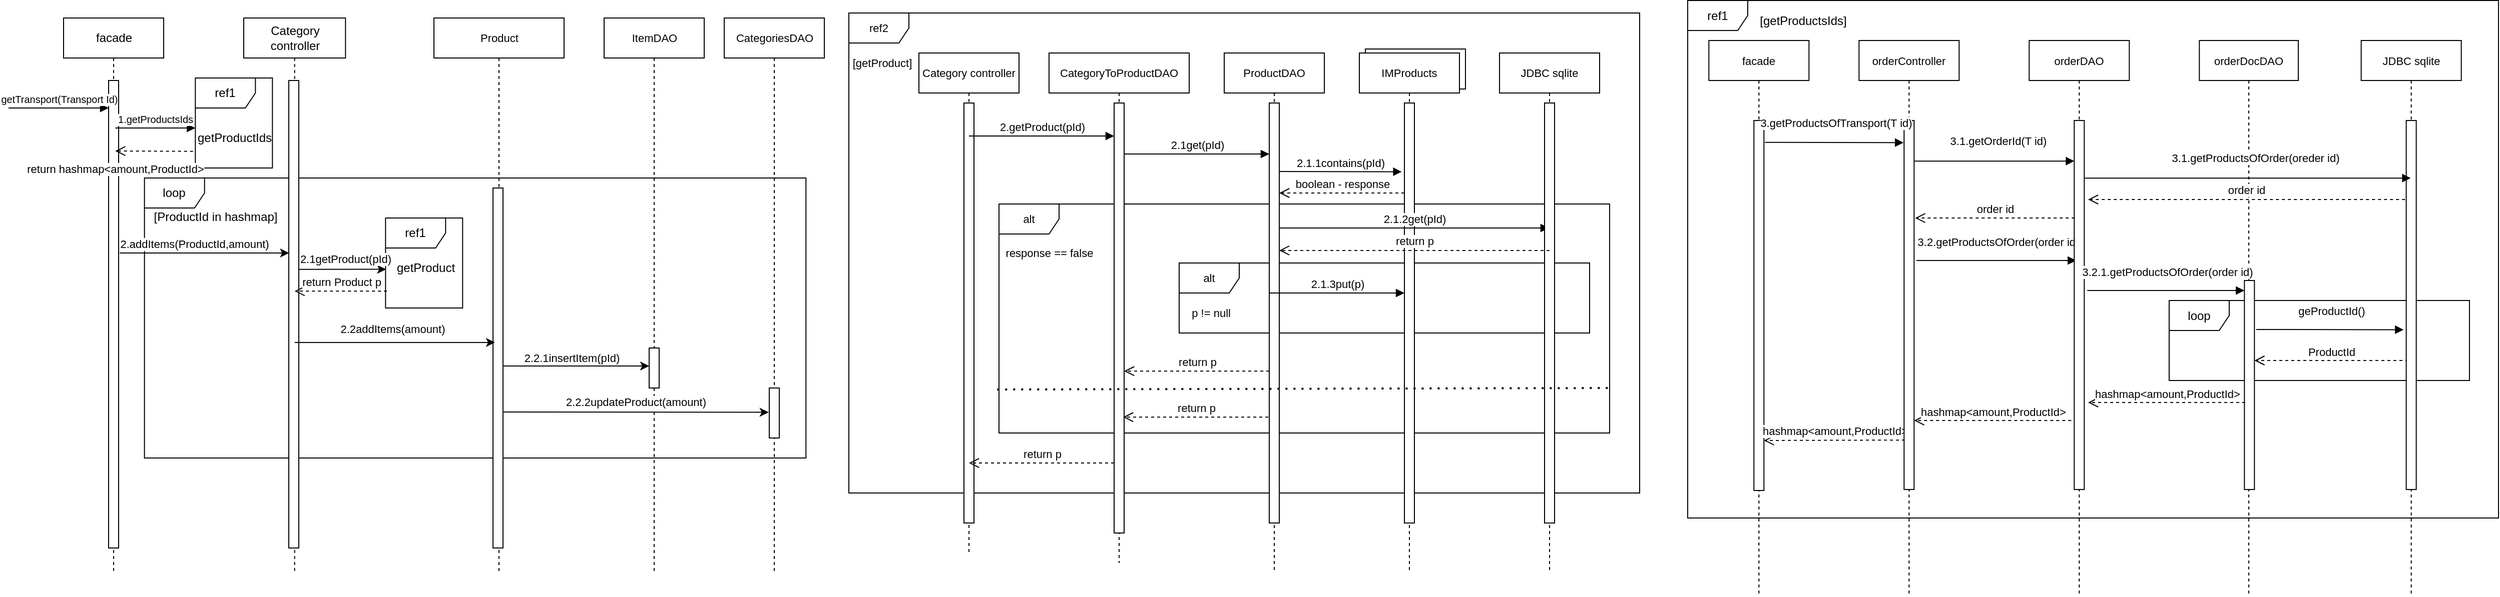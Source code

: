 <mxfile version="18.0.6" type="device"><diagram id="UIoiNrkgvofZp8N54wWf" name="Page-1"><mxGraphModel dx="1826" dy="-1284" grid="1" gridSize="10" guides="1" tooltips="1" connect="1" arrows="1" fold="1" page="1" pageScale="1" pageWidth="850" pageHeight="1100" math="0" shadow="0"><root><mxCell id="0"/><mxCell id="1" parent="0"/><mxCell id="osj5FX9UXppX_0ojjCiP-1" value="loop" style="shape=umlFrame;whiteSpace=wrap;html=1;" parent="1" vertex="1"><mxGeometry x="168.33" y="2500" width="660.83" height="280" as="geometry"/></mxCell><mxCell id="osj5FX9UXppX_0ojjCiP-2" value="ref1" style="shape=umlFrame;whiteSpace=wrap;html=1;" parent="1" vertex="1"><mxGeometry x="409.16" y="2540" width="77" height="90" as="geometry"/></mxCell><mxCell id="osj5FX9UXppX_0ojjCiP-3" value="Category controller" style="shape=umlLifeline;perimeter=lifelinePerimeter;whiteSpace=wrap;html=1;container=1;collapsible=0;recursiveResize=0;outlineConnect=0;" parent="1" vertex="1"><mxGeometry x="267.5" y="2340" width="101.66" height="555" as="geometry"/></mxCell><mxCell id="osj5FX9UXppX_0ojjCiP-4" value="" style="html=1;points=[];perimeter=orthogonalPerimeter;fontSize=10;fillColor=default;" parent="osj5FX9UXppX_0ojjCiP-3" vertex="1"><mxGeometry x="45" y="62.5" width="10" height="467.5" as="geometry"/></mxCell><mxCell id="osj5FX9UXppX_0ojjCiP-5" value="[ProductId in hashmap]" style="text;html=1;resizable=0;autosize=1;align=center;verticalAlign=middle;points=[];fillColor=none;strokeColor=none;rounded=0;" parent="osj5FX9UXppX_0ojjCiP-3" vertex="1"><mxGeometry x="-98.34" y="189" width="140" height="20" as="geometry"/></mxCell><mxCell id="osj5FX9UXppX_0ojjCiP-6" value="ref1" style="shape=umlFrame;whiteSpace=wrap;html=1;" parent="1" vertex="1"><mxGeometry x="1710" y="2322.5" width="810" height="517.5" as="geometry"/></mxCell><mxCell id="osj5FX9UXppX_0ojjCiP-7" value="orderDocDAO" style="shape=umlLifeline;perimeter=lifelinePerimeter;whiteSpace=wrap;html=1;container=1;collapsible=0;recursiveResize=0;outlineConnect=0;fontSize=11;fillColor=default;" parent="1" vertex="1"><mxGeometry x="2221.17" y="2362.5" width="98.83" height="555" as="geometry"/></mxCell><mxCell id="osj5FX9UXppX_0ojjCiP-8" value="loop" style="shape=umlFrame;whiteSpace=wrap;html=1;" parent="osj5FX9UXppX_0ojjCiP-7" vertex="1"><mxGeometry x="-30.17" y="260" width="300" height="80" as="geometry"/></mxCell><mxCell id="osj5FX9UXppX_0ojjCiP-9" value="" style="html=1;points=[];perimeter=orthogonalPerimeter;fontSize=10;fillColor=default;" parent="osj5FX9UXppX_0ojjCiP-7" vertex="1"><mxGeometry x="45" y="240" width="10" height="209" as="geometry"/></mxCell><mxCell id="osj5FX9UXppX_0ojjCiP-10" value="geProductId()" style="html=1;verticalAlign=bottom;endArrow=block;rounded=0;fontSize=11;entryX=-0.263;entryY=0.548;entryDx=0;entryDy=0;entryPerimeter=0;" parent="osj5FX9UXppX_0ojjCiP-7" edge="1"><mxGeometry x="0.021" y="10" width="80" relative="1" as="geometry"><mxPoint x="56.83" y="289" as="sourcePoint"/><mxPoint x="204.03" y="289.212" as="targetPoint"/><mxPoint as="offset"/></mxGeometry></mxCell><mxCell id="osj5FX9UXppX_0ojjCiP-11" value="ProductId" style="html=1;verticalAlign=bottom;endArrow=open;dashed=1;endSize=8;rounded=0;" parent="osj5FX9UXppX_0ojjCiP-7" target="osj5FX9UXppX_0ojjCiP-9" edge="1"><mxGeometry relative="1" as="geometry"><mxPoint x="208.83" y="320" as="sourcePoint"/><mxPoint x="78.83" y="320" as="targetPoint"/></mxGeometry></mxCell><mxCell id="osj5FX9UXppX_0ojjCiP-12" value="ref2" style="shape=umlFrame;whiteSpace=wrap;html=1;fontSize=11;" parent="1" vertex="1"><mxGeometry x="872" y="2335" width="790" height="480" as="geometry"/></mxCell><mxCell id="osj5FX9UXppX_0ojjCiP-13" value="alt" style="shape=umlFrame;whiteSpace=wrap;html=1;fontSize=11;" parent="1" vertex="1"><mxGeometry x="1022" y="2526" width="610" height="229" as="geometry"/></mxCell><mxCell id="osj5FX9UXppX_0ojjCiP-14" value="alt" style="shape=umlFrame;whiteSpace=wrap;html=1;fontSize=11;" parent="1" vertex="1"><mxGeometry x="1202" y="2585" width="410" height="70" as="geometry"/></mxCell><mxCell id="osj5FX9UXppX_0ojjCiP-15" value="" style="html=1;fontSize=11;" parent="1" vertex="1"><mxGeometry x="1388" y="2371" width="100" height="40" as="geometry"/></mxCell><mxCell id="osj5FX9UXppX_0ojjCiP-16" value="IMProducts" style="shape=umlLifeline;perimeter=lifelinePerimeter;whiteSpace=wrap;html=1;container=1;collapsible=0;recursiveResize=0;outlineConnect=0;fontSize=11;" parent="1" vertex="1"><mxGeometry x="1382" y="2375" width="100" height="520" as="geometry"/></mxCell><mxCell id="osj5FX9UXppX_0ojjCiP-17" value="2.1.1contains(pId)" style="html=1;verticalAlign=bottom;endArrow=block;rounded=0;fontSize=11;entryX=-0.267;entryY=0.365;entryDx=0;entryDy=0;entryPerimeter=0;" parent="osj5FX9UXppX_0ojjCiP-16" edge="1"><mxGeometry width="80" relative="1" as="geometry"><mxPoint x="-80.0" y="118.44" as="sourcePoint"/><mxPoint x="42.33" y="118.74" as="targetPoint"/></mxGeometry></mxCell><mxCell id="osj5FX9UXppX_0ojjCiP-18" value="boolean - response" style="html=1;verticalAlign=bottom;endArrow=open;dashed=1;endSize=8;rounded=0;fontSize=11;" parent="osj5FX9UXppX_0ojjCiP-16" target="osj5FX9UXppX_0ojjCiP-38" edge="1"><mxGeometry relative="1" as="geometry"><mxPoint x="45" y="140" as="sourcePoint"/><mxPoint x="-35" y="140" as="targetPoint"/></mxGeometry></mxCell><mxCell id="osj5FX9UXppX_0ojjCiP-19" value="" style="html=1;points=[];perimeter=orthogonalPerimeter;fontSize=11;" parent="1" vertex="1"><mxGeometry x="1427" y="2425" width="10" height="420" as="geometry"/></mxCell><mxCell id="osj5FX9UXppX_0ojjCiP-20" value="facade" style="shape=umlLifeline;perimeter=lifelinePerimeter;whiteSpace=wrap;html=1;container=1;collapsible=0;recursiveResize=0;outlineConnect=0;" parent="1" vertex="1"><mxGeometry x="87.5" y="2340" width="100" height="555" as="geometry"/></mxCell><mxCell id="osj5FX9UXppX_0ojjCiP-21" value="" style="html=1;points=[];perimeter=orthogonalPerimeter;fontSize=10;fillColor=default;" parent="osj5FX9UXppX_0ojjCiP-20" vertex="1"><mxGeometry x="45" y="62.5" width="10" height="467.5" as="geometry"/></mxCell><mxCell id="osj5FX9UXppX_0ojjCiP-22" value="getTransport(Transport Id)" style="html=1;verticalAlign=bottom;endArrow=block;rounded=0;fontSize=10;" parent="osj5FX9UXppX_0ojjCiP-20" edge="1"><mxGeometry width="80" relative="1" as="geometry"><mxPoint x="-55" y="90" as="sourcePoint"/><mxPoint x="45" y="90" as="targetPoint"/><Array as="points"><mxPoint x="-20" y="90"/></Array></mxGeometry></mxCell><mxCell id="osj5FX9UXppX_0ojjCiP-23" value="Product" style="shape=umlLifeline;perimeter=lifelinePerimeter;whiteSpace=wrap;html=1;container=1;collapsible=0;recursiveResize=0;outlineConnect=0;fontSize=11;fillColor=default;" parent="1" vertex="1"><mxGeometry x="457.5" y="2340" width="130" height="555" as="geometry"/></mxCell><mxCell id="osj5FX9UXppX_0ojjCiP-24" value="" style="html=1;points=[];perimeter=orthogonalPerimeter;fontSize=10;fillColor=default;" parent="osj5FX9UXppX_0ojjCiP-23" vertex="1"><mxGeometry x="59" y="170" width="10" height="360" as="geometry"/></mxCell><mxCell id="osj5FX9UXppX_0ojjCiP-25" value="CategoriesDAO" style="shape=umlLifeline;perimeter=lifelinePerimeter;whiteSpace=wrap;html=1;container=1;collapsible=0;recursiveResize=0;outlineConnect=0;fontSize=11;fillColor=default;" parent="1" vertex="1"><mxGeometry x="747.5" y="2340" width="100" height="555" as="geometry"/></mxCell><mxCell id="osj5FX9UXppX_0ojjCiP-26" value="" style="html=1;points=[];perimeter=orthogonalPerimeter;fontSize=10;fillColor=default;" parent="osj5FX9UXppX_0ojjCiP-25" vertex="1"><mxGeometry x="45" y="370" width="10" height="50" as="geometry"/></mxCell><mxCell id="osj5FX9UXppX_0ojjCiP-27" value="ItemDAO" style="shape=umlLifeline;perimeter=lifelinePerimeter;whiteSpace=wrap;html=1;container=1;collapsible=0;recursiveResize=0;outlineConnect=0;fontSize=11;fillColor=default;" parent="1" vertex="1"><mxGeometry x="627.5" y="2340" width="100" height="555" as="geometry"/></mxCell><mxCell id="osj5FX9UXppX_0ojjCiP-28" value="" style="html=1;points=[];perimeter=orthogonalPerimeter;fontSize=10;fillColor=default;" parent="osj5FX9UXppX_0ojjCiP-27" vertex="1"><mxGeometry x="45" y="330" width="10" height="40" as="geometry"/></mxCell><mxCell id="osj5FX9UXppX_0ojjCiP-29" value="getProduct" style="text;html=1;resizable=0;autosize=1;align=center;verticalAlign=middle;points=[];fillColor=none;strokeColor=none;rounded=0;" parent="1" vertex="1"><mxGeometry x="414.16" y="2580" width="70" height="20" as="geometry"/></mxCell><mxCell id="osj5FX9UXppX_0ojjCiP-30" value="Category controller" style="shape=umlLifeline;perimeter=lifelinePerimeter;whiteSpace=wrap;html=1;container=1;collapsible=0;recursiveResize=0;outlineConnect=0;fontSize=11;" parent="1" vertex="1"><mxGeometry x="942" y="2375" width="100" height="500" as="geometry"/></mxCell><mxCell id="osj5FX9UXppX_0ojjCiP-31" value="ProductDAO" style="shape=umlLifeline;perimeter=lifelinePerimeter;whiteSpace=wrap;html=1;container=1;collapsible=0;recursiveResize=0;outlineConnect=0;fontSize=11;" parent="1" vertex="1"><mxGeometry x="1247" y="2375" width="100" height="520" as="geometry"/></mxCell><mxCell id="osj5FX9UXppX_0ojjCiP-32" value="2.1.2get(pId)" style="html=1;verticalAlign=bottom;endArrow=block;rounded=0;fontSize=11;" parent="osj5FX9UXppX_0ojjCiP-31" target="osj5FX9UXppX_0ojjCiP-41" edge="1"><mxGeometry width="80" relative="1" as="geometry"><mxPoint x="55.0" y="175" as="sourcePoint"/><mxPoint x="177.33" y="175.3" as="targetPoint"/></mxGeometry></mxCell><mxCell id="osj5FX9UXppX_0ojjCiP-33" value="CategoryToProductDAO" style="shape=umlLifeline;perimeter=lifelinePerimeter;whiteSpace=wrap;html=1;container=1;collapsible=0;recursiveResize=0;outlineConnect=0;fontSize=11;" parent="1" vertex="1"><mxGeometry x="1072" y="2375" width="140" height="510" as="geometry"/></mxCell><mxCell id="osj5FX9UXppX_0ojjCiP-34" value="response == false" style="text;html=1;resizable=0;autosize=1;align=center;verticalAlign=middle;points=[];fillColor=none;strokeColor=none;rounded=0;fontSize=11;" parent="osj5FX9UXppX_0ojjCiP-33" vertex="1"><mxGeometry x="-50" y="190" width="100" height="20" as="geometry"/></mxCell><mxCell id="osj5FX9UXppX_0ojjCiP-35" value="[getProduct]" style="text;html=1;resizable=0;autosize=1;align=center;verticalAlign=middle;points=[];fillColor=none;strokeColor=none;rounded=0;fontSize=11;" parent="1" vertex="1"><mxGeometry x="870" y="2375" width="70" height="20" as="geometry"/></mxCell><mxCell id="osj5FX9UXppX_0ojjCiP-36" value="" style="html=1;points=[];perimeter=orthogonalPerimeter;fontSize=11;" parent="1" vertex="1"><mxGeometry x="987" y="2425" width="10" height="420" as="geometry"/></mxCell><mxCell id="osj5FX9UXppX_0ojjCiP-37" value="" style="html=1;points=[];perimeter=orthogonalPerimeter;fontSize=11;" parent="1" vertex="1"><mxGeometry x="1137" y="2425" width="10" height="430" as="geometry"/></mxCell><mxCell id="osj5FX9UXppX_0ojjCiP-38" value="" style="html=1;points=[];perimeter=orthogonalPerimeter;fontSize=11;" parent="1" vertex="1"><mxGeometry x="1292" y="2425" width="10" height="420" as="geometry"/></mxCell><mxCell id="osj5FX9UXppX_0ojjCiP-39" value="2.getProduct(pId)" style="html=1;verticalAlign=bottom;endArrow=block;rounded=0;fontSize=11;" parent="1" edge="1"><mxGeometry width="80" relative="1" as="geometry"><mxPoint x="992" y="2458" as="sourcePoint"/><mxPoint x="1137" y="2458" as="targetPoint"/></mxGeometry></mxCell><mxCell id="osj5FX9UXppX_0ojjCiP-40" value="2.1get(pId)" style="html=1;verticalAlign=bottom;endArrow=block;rounded=0;fontSize=11;" parent="1" edge="1"><mxGeometry width="80" relative="1" as="geometry"><mxPoint x="1147" y="2476" as="sourcePoint"/><mxPoint x="1292" y="2476" as="targetPoint"/></mxGeometry></mxCell><mxCell id="osj5FX9UXppX_0ojjCiP-41" value="JDBC sqlite" style="shape=umlLifeline;perimeter=lifelinePerimeter;whiteSpace=wrap;html=1;container=1;collapsible=0;recursiveResize=0;outlineConnect=0;fontSize=11;" parent="1" vertex="1"><mxGeometry x="1522" y="2375" width="100" height="520" as="geometry"/></mxCell><mxCell id="osj5FX9UXppX_0ojjCiP-42" value="" style="html=1;points=[];perimeter=orthogonalPerimeter;fontSize=11;" parent="osj5FX9UXppX_0ojjCiP-41" vertex="1"><mxGeometry x="45" y="50" width="10" height="420" as="geometry"/></mxCell><mxCell id="osj5FX9UXppX_0ojjCiP-43" value="return p" style="html=1;verticalAlign=bottom;endArrow=open;dashed=1;endSize=8;rounded=0;fontSize=11;" parent="osj5FX9UXppX_0ojjCiP-41" edge="1"><mxGeometry relative="1" as="geometry"><mxPoint x="50" y="197.44" as="sourcePoint"/><mxPoint x="-220" y="197.44" as="targetPoint"/></mxGeometry></mxCell><mxCell id="osj5FX9UXppX_0ojjCiP-44" value="return p" style="html=1;verticalAlign=bottom;endArrow=open;dashed=1;endSize=8;rounded=0;fontSize=11;" parent="1" edge="1"><mxGeometry relative="1" as="geometry"><mxPoint x="1292" y="2693.13" as="sourcePoint"/><mxPoint x="1147" y="2693.13" as="targetPoint"/></mxGeometry></mxCell><mxCell id="osj5FX9UXppX_0ojjCiP-45" value="" style="endArrow=none;dashed=1;html=1;dashPattern=1 3;strokeWidth=2;rounded=0;exitX=-0.003;exitY=0.773;exitDx=0;exitDy=0;exitPerimeter=0;" parent="1" edge="1"><mxGeometry width="50" height="50" relative="1" as="geometry"><mxPoint x="1020.17" y="2711.477" as="sourcePoint"/><mxPoint x="1632" y="2710" as="targetPoint"/></mxGeometry></mxCell><mxCell id="osj5FX9UXppX_0ojjCiP-46" value="return p" style="html=1;verticalAlign=bottom;endArrow=open;dashed=1;endSize=8;rounded=0;fontSize=11;" parent="1" edge="1"><mxGeometry relative="1" as="geometry"><mxPoint x="1291" y="2739.13" as="sourcePoint"/><mxPoint x="1146" y="2739.13" as="targetPoint"/></mxGeometry></mxCell><mxCell id="osj5FX9UXppX_0ojjCiP-47" value="&amp;nbsp;p != null" style="text;html=1;resizable=0;autosize=1;align=center;verticalAlign=middle;points=[];fillColor=none;strokeColor=none;rounded=0;fontSize=11;" parent="1" vertex="1"><mxGeometry x="1202" y="2625" width="60" height="20" as="geometry"/></mxCell><mxCell id="osj5FX9UXppX_0ojjCiP-48" value="2.1.3put(p)" style="html=1;verticalAlign=bottom;endArrow=block;rounded=0;fontSize=11;" parent="1" target="osj5FX9UXppX_0ojjCiP-19" edge="1"><mxGeometry width="80" relative="1" as="geometry"><mxPoint x="1292" y="2615" as="sourcePoint"/><mxPoint x="1372" y="2615" as="targetPoint"/></mxGeometry></mxCell><mxCell id="osj5FX9UXppX_0ojjCiP-49" value="return p" style="html=1;verticalAlign=bottom;endArrow=open;dashed=1;endSize=8;rounded=0;fontSize=11;" parent="1" edge="1"><mxGeometry relative="1" as="geometry"><mxPoint x="1137" y="2785" as="sourcePoint"/><mxPoint x="992" y="2785" as="targetPoint"/></mxGeometry></mxCell><mxCell id="osj5FX9UXppX_0ojjCiP-50" value="facade" style="shape=umlLifeline;perimeter=lifelinePerimeter;whiteSpace=wrap;html=1;container=1;collapsible=0;recursiveResize=0;outlineConnect=0;fontSize=11;fillColor=default;" parent="1" vertex="1"><mxGeometry x="1731.17" y="2362.5" width="100" height="555" as="geometry"/></mxCell><mxCell id="osj5FX9UXppX_0ojjCiP-51" value="" style="html=1;points=[];perimeter=orthogonalPerimeter;fontSize=10;fillColor=default;" parent="osj5FX9UXppX_0ojjCiP-50" vertex="1"><mxGeometry x="45" y="80" width="10" height="370" as="geometry"/></mxCell><mxCell id="osj5FX9UXppX_0ojjCiP-52" value="hashmap&amp;lt;amount,ProductId&amp;gt;" style="html=1;verticalAlign=bottom;endArrow=open;dashed=1;endSize=8;rounded=0;exitX=0.09;exitY=0.866;exitDx=0;exitDy=0;exitPerimeter=0;" parent="osj5FX9UXppX_0ojjCiP-50" source="osj5FX9UXppX_0ojjCiP-54" edge="1"><mxGeometry relative="1" as="geometry"><mxPoint x="212" y="400" as="sourcePoint"/><mxPoint x="55" y="400" as="targetPoint"/></mxGeometry></mxCell><mxCell id="osj5FX9UXppX_0ojjCiP-53" value="orderController" style="shape=umlLifeline;perimeter=lifelinePerimeter;whiteSpace=wrap;html=1;container=1;collapsible=0;recursiveResize=0;outlineConnect=0;fontSize=11;fillColor=default;" parent="1" vertex="1"><mxGeometry x="1881.17" y="2362.5" width="100" height="555" as="geometry"/></mxCell><mxCell id="osj5FX9UXppX_0ojjCiP-54" value="" style="html=1;points=[];perimeter=orthogonalPerimeter;fontSize=10;fillColor=default;" parent="osj5FX9UXppX_0ojjCiP-53" vertex="1"><mxGeometry x="45" y="80" width="10" height="369" as="geometry"/></mxCell><mxCell id="osj5FX9UXppX_0ojjCiP-55" value="3.2.getProductsOfOrder(order id)" style="html=1;verticalAlign=bottom;endArrow=block;rounded=0;fontSize=11;entryX=0.013;entryY=0.11;entryDx=0;entryDy=0;entryPerimeter=0;exitX=1.044;exitY=0.11;exitDx=0;exitDy=0;exitPerimeter=0;" parent="osj5FX9UXppX_0ojjCiP-53" edge="1"><mxGeometry x="0.021" y="10" width="80" relative="1" as="geometry"><mxPoint x="57.33" y="220" as="sourcePoint"/><mxPoint x="217.02" y="220" as="targetPoint"/><mxPoint as="offset"/></mxGeometry></mxCell><mxCell id="osj5FX9UXppX_0ojjCiP-56" value="hashmap&amp;lt;amount,ProductId&amp;gt;" style="html=1;verticalAlign=bottom;endArrow=open;dashed=1;endSize=8;rounded=0;" parent="osj5FX9UXppX_0ojjCiP-53" edge="1"><mxGeometry relative="1" as="geometry"><mxPoint x="212" y="380" as="sourcePoint"/><mxPoint x="55" y="380" as="targetPoint"/></mxGeometry></mxCell><mxCell id="osj5FX9UXppX_0ojjCiP-57" value="orderDAO" style="shape=umlLifeline;perimeter=lifelinePerimeter;whiteSpace=wrap;html=1;container=1;collapsible=0;recursiveResize=0;outlineConnect=0;fontSize=11;fillColor=default;" parent="1" vertex="1"><mxGeometry x="2051.17" y="2362.5" width="100" height="555" as="geometry"/></mxCell><mxCell id="osj5FX9UXppX_0ojjCiP-58" value="" style="html=1;points=[];perimeter=orthogonalPerimeter;fontSize=10;fillColor=default;" parent="osj5FX9UXppX_0ojjCiP-57" vertex="1"><mxGeometry x="45" y="80" width="10" height="369" as="geometry"/></mxCell><mxCell id="osj5FX9UXppX_0ojjCiP-59" value="3.2.1.getProductsOfOrder(order id)" style="html=1;verticalAlign=bottom;endArrow=block;rounded=0;fontSize=11;" parent="osj5FX9UXppX_0ojjCiP-57" edge="1"><mxGeometry x="0.021" y="10" width="80" relative="1" as="geometry"><mxPoint x="58" y="250" as="sourcePoint"/><mxPoint x="215" y="250" as="targetPoint"/><mxPoint as="offset"/></mxGeometry></mxCell><mxCell id="osj5FX9UXppX_0ojjCiP-60" value="JDBC sqlite" style="shape=umlLifeline;perimeter=lifelinePerimeter;whiteSpace=wrap;html=1;container=1;collapsible=0;recursiveResize=0;outlineConnect=0;fontSize=11;fillColor=default;" parent="1" vertex="1"><mxGeometry x="2382.83" y="2362.5" width="100" height="555" as="geometry"/></mxCell><mxCell id="osj5FX9UXppX_0ojjCiP-61" value="" style="html=1;points=[];perimeter=orthogonalPerimeter;fontSize=10;fillColor=default;" parent="osj5FX9UXppX_0ojjCiP-60" vertex="1"><mxGeometry x="45" y="80" width="10" height="369" as="geometry"/></mxCell><mxCell id="osj5FX9UXppX_0ojjCiP-62" value="3.getProductsOfTransport(T id)" style="html=1;verticalAlign=bottom;endArrow=block;rounded=0;fontSize=11;exitX=1.111;exitY=0.059;exitDx=0;exitDy=0;exitPerimeter=0;entryX=-0.053;entryY=0.06;entryDx=0;entryDy=0;entryPerimeter=0;" parent="1" source="osj5FX9UXppX_0ojjCiP-51" target="osj5FX9UXppX_0ojjCiP-54" edge="1"><mxGeometry x="0.018" y="10" width="80" relative="1" as="geometry"><mxPoint x="1786.17" y="2472.5" as="sourcePoint"/><mxPoint x="1930" y="2472.5" as="targetPoint"/><mxPoint as="offset"/></mxGeometry></mxCell><mxCell id="osj5FX9UXppX_0ojjCiP-63" value="3.1.getOrderId(T id)" style="html=1;verticalAlign=bottom;endArrow=block;rounded=0;fontSize=11;entryX=0.013;entryY=0.11;entryDx=0;entryDy=0;entryPerimeter=0;exitX=1.044;exitY=0.11;exitDx=0;exitDy=0;exitPerimeter=0;" parent="1" source="osj5FX9UXppX_0ojjCiP-54" target="osj5FX9UXppX_0ojjCiP-58" edge="1"><mxGeometry x="0.044" y="11" width="80" relative="1" as="geometry"><mxPoint x="1940" y="2483.5" as="sourcePoint"/><mxPoint x="2098.36" y="2482.81" as="targetPoint"/><mxPoint as="offset"/></mxGeometry></mxCell><mxCell id="osj5FX9UXppX_0ojjCiP-64" value="3.1.getProductsOfOrder(oreder id)" style="html=1;verticalAlign=bottom;endArrow=block;rounded=0;fontSize=11;exitX=1.054;exitY=0.156;exitDx=0;exitDy=0;exitPerimeter=0;" parent="1" source="osj5FX9UXppX_0ojjCiP-58" target="osj5FX9UXppX_0ojjCiP-60" edge="1"><mxGeometry x="0.044" y="11" width="80" relative="1" as="geometry"><mxPoint x="2130" y="2502.5" as="sourcePoint"/><mxPoint x="2267" y="2502.5" as="targetPoint"/><mxPoint as="offset"/></mxGeometry></mxCell><mxCell id="osj5FX9UXppX_0ojjCiP-65" value="order id" style="html=1;verticalAlign=bottom;endArrow=open;dashed=1;endSize=8;rounded=0;exitX=-0.12;exitY=0.214;exitDx=0;exitDy=0;exitPerimeter=0;" parent="1" source="osj5FX9UXppX_0ojjCiP-61" edge="1"><mxGeometry relative="1" as="geometry"><mxPoint x="2010" y="2602.5" as="sourcePoint"/><mxPoint x="2110" y="2521.5" as="targetPoint"/></mxGeometry></mxCell><mxCell id="osj5FX9UXppX_0ojjCiP-66" value="order id" style="html=1;verticalAlign=bottom;endArrow=open;dashed=1;endSize=8;rounded=0;entryX=1.505;entryY=0.286;entryDx=0;entryDy=0;entryPerimeter=0;" parent="1" edge="1"><mxGeometry relative="1" as="geometry"><mxPoint x="2096.67" y="2540.034" as="sourcePoint"/><mxPoint x="1937.22" y="2540.034" as="targetPoint"/></mxGeometry></mxCell><mxCell id="osj5FX9UXppX_0ojjCiP-67" value="hashmap&amp;lt;amount,ProductId&amp;gt;" style="html=1;verticalAlign=bottom;endArrow=open;dashed=1;endSize=8;rounded=0;" parent="1" edge="1"><mxGeometry relative="1" as="geometry"><mxPoint x="2267" y="2724.5" as="sourcePoint"/><mxPoint x="2110" y="2724.5" as="targetPoint"/></mxGeometry></mxCell><mxCell id="osj5FX9UXppX_0ojjCiP-68" value="[getProductsIds]" style="text;html=1;resizable=0;autosize=1;align=center;verticalAlign=middle;points=[];fillColor=none;strokeColor=none;rounded=0;" parent="1" vertex="1"><mxGeometry x="1775" y="2332.5" width="100" height="20" as="geometry"/></mxCell><mxCell id="osj5FX9UXppX_0ojjCiP-69" value="1.getProductsIds" style="html=1;verticalAlign=bottom;endArrow=block;rounded=0;fontSize=10;" parent="1" edge="1"><mxGeometry width="80" relative="1" as="geometry"><mxPoint x="139.16" y="2450" as="sourcePoint"/><mxPoint x="219.16" y="2450" as="targetPoint"/><Array as="points"><mxPoint x="174.16" y="2450"/></Array></mxGeometry></mxCell><mxCell id="osj5FX9UXppX_0ojjCiP-70" value="ref1" style="shape=umlFrame;whiteSpace=wrap;html=1;" parent="1" vertex="1"><mxGeometry x="219.16" y="2400" width="77" height="90" as="geometry"/></mxCell><mxCell id="osj5FX9UXppX_0ojjCiP-71" value="getProductIds" style="text;html=1;resizable=0;autosize=1;align=center;verticalAlign=middle;points=[];fillColor=none;strokeColor=none;rounded=0;" parent="1" vertex="1"><mxGeometry x="212.66" y="2450" width="90" height="20" as="geometry"/></mxCell><mxCell id="osj5FX9UXppX_0ojjCiP-72" value="return hashmap&amp;lt;amount,ProductId&amp;gt;" style="html=1;verticalAlign=bottom;endArrow=open;dashed=1;endSize=8;rounded=0;fontSize=11;exitX=-0.03;exitY=0.815;exitDx=0;exitDy=0;exitPerimeter=0;" parent="1" source="osj5FX9UXppX_0ojjCiP-70" edge="1"><mxGeometry x="0.997" y="27" relative="1" as="geometry"><mxPoint x="184.16" y="2500" as="sourcePoint"/><mxPoint x="139.16" y="2473" as="targetPoint"/><mxPoint as="offset"/></mxGeometry></mxCell><mxCell id="osj5FX9UXppX_0ojjCiP-73" value="" style="endArrow=classic;html=1;rounded=0;entryX=0.032;entryY=0.369;entryDx=0;entryDy=0;entryPerimeter=0;exitX=1.117;exitY=0.369;exitDx=0;exitDy=0;exitPerimeter=0;" parent="1" source="osj5FX9UXppX_0ojjCiP-21" target="osj5FX9UXppX_0ojjCiP-4" edge="1"><mxGeometry width="50" height="50" relative="1" as="geometry"><mxPoint x="137.16" y="2575" as="sourcePoint"/><mxPoint x="489.16" y="2520" as="targetPoint"/></mxGeometry></mxCell><mxCell id="osj5FX9UXppX_0ojjCiP-74" value="2.addItems(ProductId,amount)" style="edgeLabel;html=1;align=center;verticalAlign=middle;resizable=0;points=[];" parent="osj5FX9UXppX_0ojjCiP-73" connectable="0" vertex="1"><mxGeometry x="0.141" relative="1" as="geometry"><mxPoint x="-22" y="-9" as="offset"/></mxGeometry></mxCell><mxCell id="osj5FX9UXppX_0ojjCiP-75" value="" style="endArrow=classic;html=1;rounded=0;exitX=0.946;exitY=0.404;exitDx=0;exitDy=0;exitPerimeter=0;entryX=0.007;entryY=0.57;entryDx=0;entryDy=0;entryPerimeter=0;" parent="1" source="osj5FX9UXppX_0ojjCiP-4" target="osj5FX9UXppX_0ojjCiP-2" edge="1"><mxGeometry width="50" height="50" relative="1" as="geometry"><mxPoint x="439.16" y="2570" as="sourcePoint"/><mxPoint x="489.16" y="2520" as="targetPoint"/></mxGeometry></mxCell><mxCell id="osj5FX9UXppX_0ojjCiP-76" value="2.1getProduct(pId)" style="edgeLabel;html=1;align=center;verticalAlign=middle;resizable=0;points=[];" parent="osj5FX9UXppX_0ojjCiP-75" connectable="0" vertex="1"><mxGeometry x="-0.325" y="1" relative="1" as="geometry"><mxPoint x="17" y="-10" as="offset"/></mxGeometry></mxCell><mxCell id="osj5FX9UXppX_0ojjCiP-77" value="return Product p" style="html=1;verticalAlign=bottom;endArrow=open;dashed=1;endSize=8;rounded=0;exitX=0.019;exitY=0.813;exitDx=0;exitDy=0;exitPerimeter=0;" parent="1" source="osj5FX9UXppX_0ojjCiP-2" target="osj5FX9UXppX_0ojjCiP-3" edge="1"><mxGeometry relative="1" as="geometry"><mxPoint x="509.16" y="2540" as="sourcePoint"/><mxPoint x="429.16" y="2540" as="targetPoint"/></mxGeometry></mxCell><mxCell id="osj5FX9UXppX_0ojjCiP-78" value="" style="endArrow=classic;html=1;rounded=0;entryX=0.203;entryY=0.429;entryDx=0;entryDy=0;entryPerimeter=0;" parent="1" source="osj5FX9UXppX_0ojjCiP-3" target="osj5FX9UXppX_0ojjCiP-24" edge="1"><mxGeometry width="50" height="50" relative="1" as="geometry"><mxPoint x="389.16" y="2705" as="sourcePoint"/><mxPoint x="439.16" y="2655" as="targetPoint"/></mxGeometry></mxCell><mxCell id="osj5FX9UXppX_0ojjCiP-79" value="2.2addItems(amount)" style="edgeLabel;html=1;align=center;verticalAlign=middle;resizable=0;points=[];" parent="osj5FX9UXppX_0ojjCiP-78" connectable="0" vertex="1"><mxGeometry x="0.357" y="-3" relative="1" as="geometry"><mxPoint x="-39" y="-17" as="offset"/></mxGeometry></mxCell><mxCell id="osj5FX9UXppX_0ojjCiP-80" value="" style="endArrow=classic;html=1;rounded=0;exitX=1.026;exitY=0.5;exitDx=0;exitDy=0;exitPerimeter=0;" parent="1" edge="1"><mxGeometry width="50" height="50" relative="1" as="geometry"><mxPoint x="526.76" y="2688" as="sourcePoint"/><mxPoint x="672.5" y="2688" as="targetPoint"/></mxGeometry></mxCell><mxCell id="osj5FX9UXppX_0ojjCiP-81" value="2.2.1insertItem(pId)" style="edgeLabel;html=1;align=center;verticalAlign=middle;resizable=0;points=[];" parent="osj5FX9UXppX_0ojjCiP-80" connectable="0" vertex="1"><mxGeometry x="-0.235" y="-1" relative="1" as="geometry"><mxPoint x="12" y="-9" as="offset"/></mxGeometry></mxCell><mxCell id="osj5FX9UXppX_0ojjCiP-82" value="" style="endArrow=classic;html=1;rounded=0;entryX=-0.06;entryY=0.386;entryDx=0;entryDy=0;entryPerimeter=0;" parent="1" edge="1"><mxGeometry width="50" height="50" relative="1" as="geometry"><mxPoint x="527.16" y="2734" as="sourcePoint"/><mxPoint x="791.9" y="2734.3" as="targetPoint"/></mxGeometry></mxCell><mxCell id="osj5FX9UXppX_0ojjCiP-83" value="2.2.2updateProduct(amount)" style="edgeLabel;html=1;align=center;verticalAlign=middle;resizable=0;points=[];" parent="osj5FX9UXppX_0ojjCiP-82" connectable="0" vertex="1"><mxGeometry x="-0.267" y="-2" relative="1" as="geometry"><mxPoint x="35" y="-12" as="offset"/></mxGeometry></mxCell></root></mxGraphModel></diagram></mxfile>